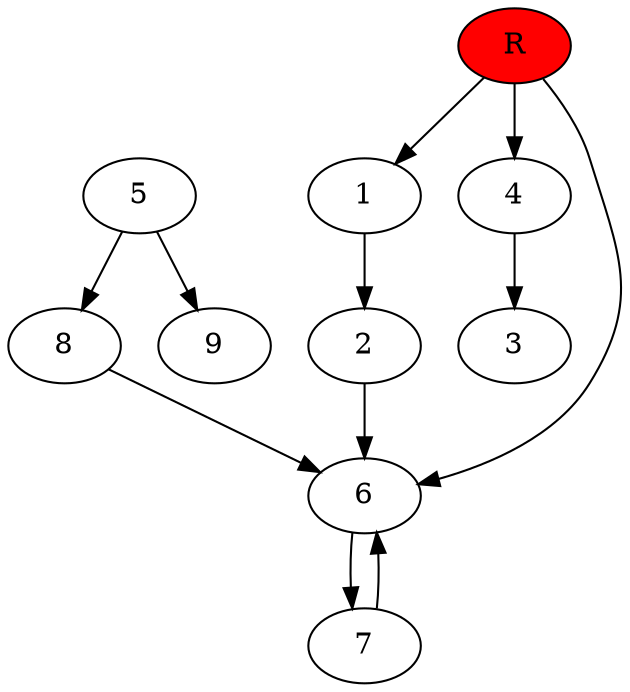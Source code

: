 digraph prb9914 {
	1
	2
	3
	4
	5
	6
	7
	8
	R [fillcolor="#ff0000" style=filled]
	1 -> 2
	2 -> 6
	4 -> 3
	5 -> 8
	5 -> 9
	6 -> 7
	7 -> 6
	8 -> 6
	R -> 1
	R -> 4
	R -> 6
}
